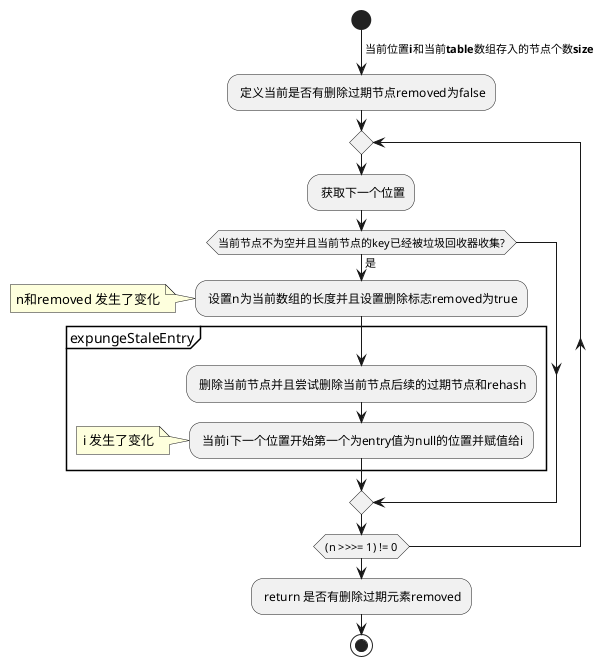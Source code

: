 @startuml

start
-> 当前位置**i**和当前**table**数组存入的节点个数**size**;
: 定义当前是否有删除过期节点removed为false;
repeat
: 获取下一个位置;
if (当前节点不为空并且当前节点的key已经被垃圾回收器收集?) then (是)
: 设置n为当前数组的长度并且设置删除标志removed为true;
note left
n和removed 发生了变化
endnote
partition expungeStaleEntry {
: 删除当前节点并且尝试删除当前节点后续的过期节点和rehash;
: 当前i下一个位置开始第一个为entry值为null的位置并赋值给i;
}
note left
i 发生了变化
endnote
endif
repeat while ((n >>>= 1) != 0)
: return 是否有删除过期元素removed;
stop

@enduml